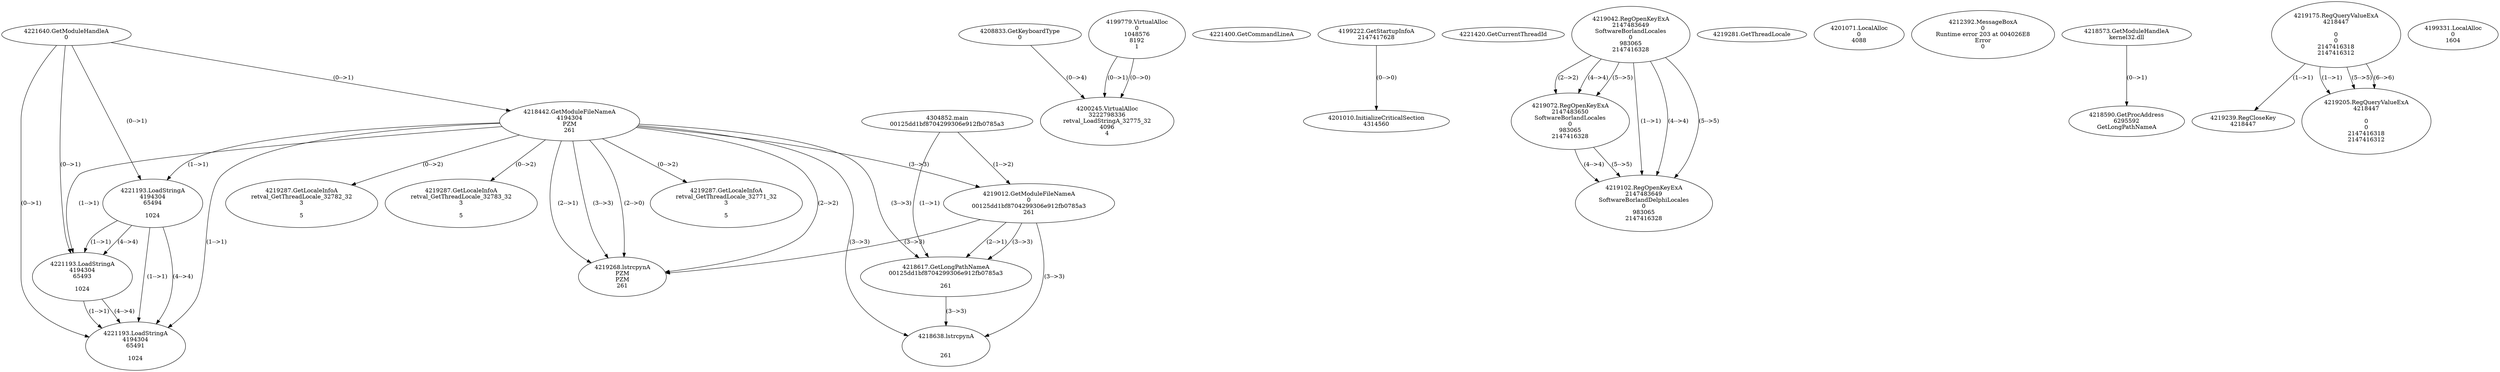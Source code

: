 // Global SCDG with merge call
digraph {
	0 [label="4304852.main
00125dd1bf8704299306e912fb0785a3"]
	1 [label="4221640.GetModuleHandleA
0"]
	2 [label="4208833.GetKeyboardType
0"]
	3 [label="4221400.GetCommandLineA
"]
	4 [label="4199222.GetStartupInfoA
2147417628"]
	5 [label="4221420.GetCurrentThreadId
"]
	6 [label="4218442.GetModuleFileNameA
4194304
PZM
261"]
	1 -> 6 [label="(0-->1)"]
	7 [label="4219012.GetModuleFileNameA
0
00125dd1bf8704299306e912fb0785a3
261"]
	0 -> 7 [label="(1-->2)"]
	6 -> 7 [label="(3-->3)"]
	8 [label="4219042.RegOpenKeyExA
2147483649
Software\Borland\Locales
0
983065
2147416328"]
	9 [label="4219072.RegOpenKeyExA
2147483650
Software\Borland\Locales
0
983065
2147416328"]
	8 -> 9 [label="(2-->2)"]
	8 -> 9 [label="(4-->4)"]
	8 -> 9 [label="(5-->5)"]
	10 [label="4219102.RegOpenKeyExA
2147483649
Software\Borland\Delphi\Locales
0
983065
2147416328"]
	8 -> 10 [label="(1-->1)"]
	8 -> 10 [label="(4-->4)"]
	9 -> 10 [label="(4-->4)"]
	8 -> 10 [label="(5-->5)"]
	9 -> 10 [label="(5-->5)"]
	11 [label="4219268.lstrcpynA
PZM
PZM
261"]
	6 -> 11 [label="(2-->1)"]
	6 -> 11 [label="(2-->2)"]
	6 -> 11 [label="(3-->3)"]
	7 -> 11 [label="(3-->3)"]
	6 -> 11 [label="(2-->0)"]
	12 [label="4219281.GetThreadLocale
"]
	13 [label="4219287.GetLocaleInfoA
retval_GetThreadLocale_32771_32
3

5"]
	6 -> 13 [label="(0-->2)"]
	14 [label="4221193.LoadStringA
4194304
65494

1024"]
	1 -> 14 [label="(0-->1)"]
	6 -> 14 [label="(1-->1)"]
	15 [label="4201010.InitializeCriticalSection
4314560"]
	4 -> 15 [label="(0-->0)"]
	16 [label="4201071.LocalAlloc
0
4088"]
	17 [label="4212392.MessageBoxA
0
Runtime error 203 at 004026E8
Error
0"]
	18 [label="4218573.GetModuleHandleA
kernel32.dll"]
	19 [label="4218590.GetProcAddress
6295592
GetLongPathNameA"]
	18 -> 19 [label="(0-->1)"]
	20 [label="4218617.GetLongPathNameA
00125dd1bf8704299306e912fb0785a3

261"]
	0 -> 20 [label="(1-->1)"]
	7 -> 20 [label="(2-->1)"]
	6 -> 20 [label="(3-->3)"]
	7 -> 20 [label="(3-->3)"]
	21 [label="4218638.lstrcpynA


261"]
	6 -> 21 [label="(3-->3)"]
	7 -> 21 [label="(3-->3)"]
	20 -> 21 [label="(3-->3)"]
	22 [label="4219175.RegQueryValueExA
4218447

0
0
2147416318
2147416312"]
	23 [label="4219239.RegCloseKey
4218447"]
	22 -> 23 [label="(1-->1)"]
	24 [label="4219287.GetLocaleInfoA
retval_GetThreadLocale_32782_32
3

5"]
	6 -> 24 [label="(0-->2)"]
	25 [label="4219205.RegQueryValueExA
4218447

0
0
2147416318
2147416312"]
	22 -> 25 [label="(1-->1)"]
	22 -> 25 [label="(5-->5)"]
	22 -> 25 [label="(6-->6)"]
	26 [label="4219287.GetLocaleInfoA
retval_GetThreadLocale_32783_32
3

5"]
	6 -> 26 [label="(0-->2)"]
	27 [label="4221193.LoadStringA
4194304
65493

1024"]
	1 -> 27 [label="(0-->1)"]
	6 -> 27 [label="(1-->1)"]
	14 -> 27 [label="(1-->1)"]
	14 -> 27 [label="(4-->4)"]
	28 [label="4199779.VirtualAlloc
0
1048576
8192
1"]
	29 [label="4199331.LocalAlloc
0
1604"]
	30 [label="4200245.VirtualAlloc
3222798336
retval_LoadStringA_32775_32
4096
4"]
	28 -> 30 [label="(0-->1)"]
	2 -> 30 [label="(0-->4)"]
	28 -> 30 [label="(0-->0)"]
	31 [label="4221193.LoadStringA
4194304
65491

1024"]
	1 -> 31 [label="(0-->1)"]
	6 -> 31 [label="(1-->1)"]
	14 -> 31 [label="(1-->1)"]
	27 -> 31 [label="(1-->1)"]
	14 -> 31 [label="(4-->4)"]
	27 -> 31 [label="(4-->4)"]
}
